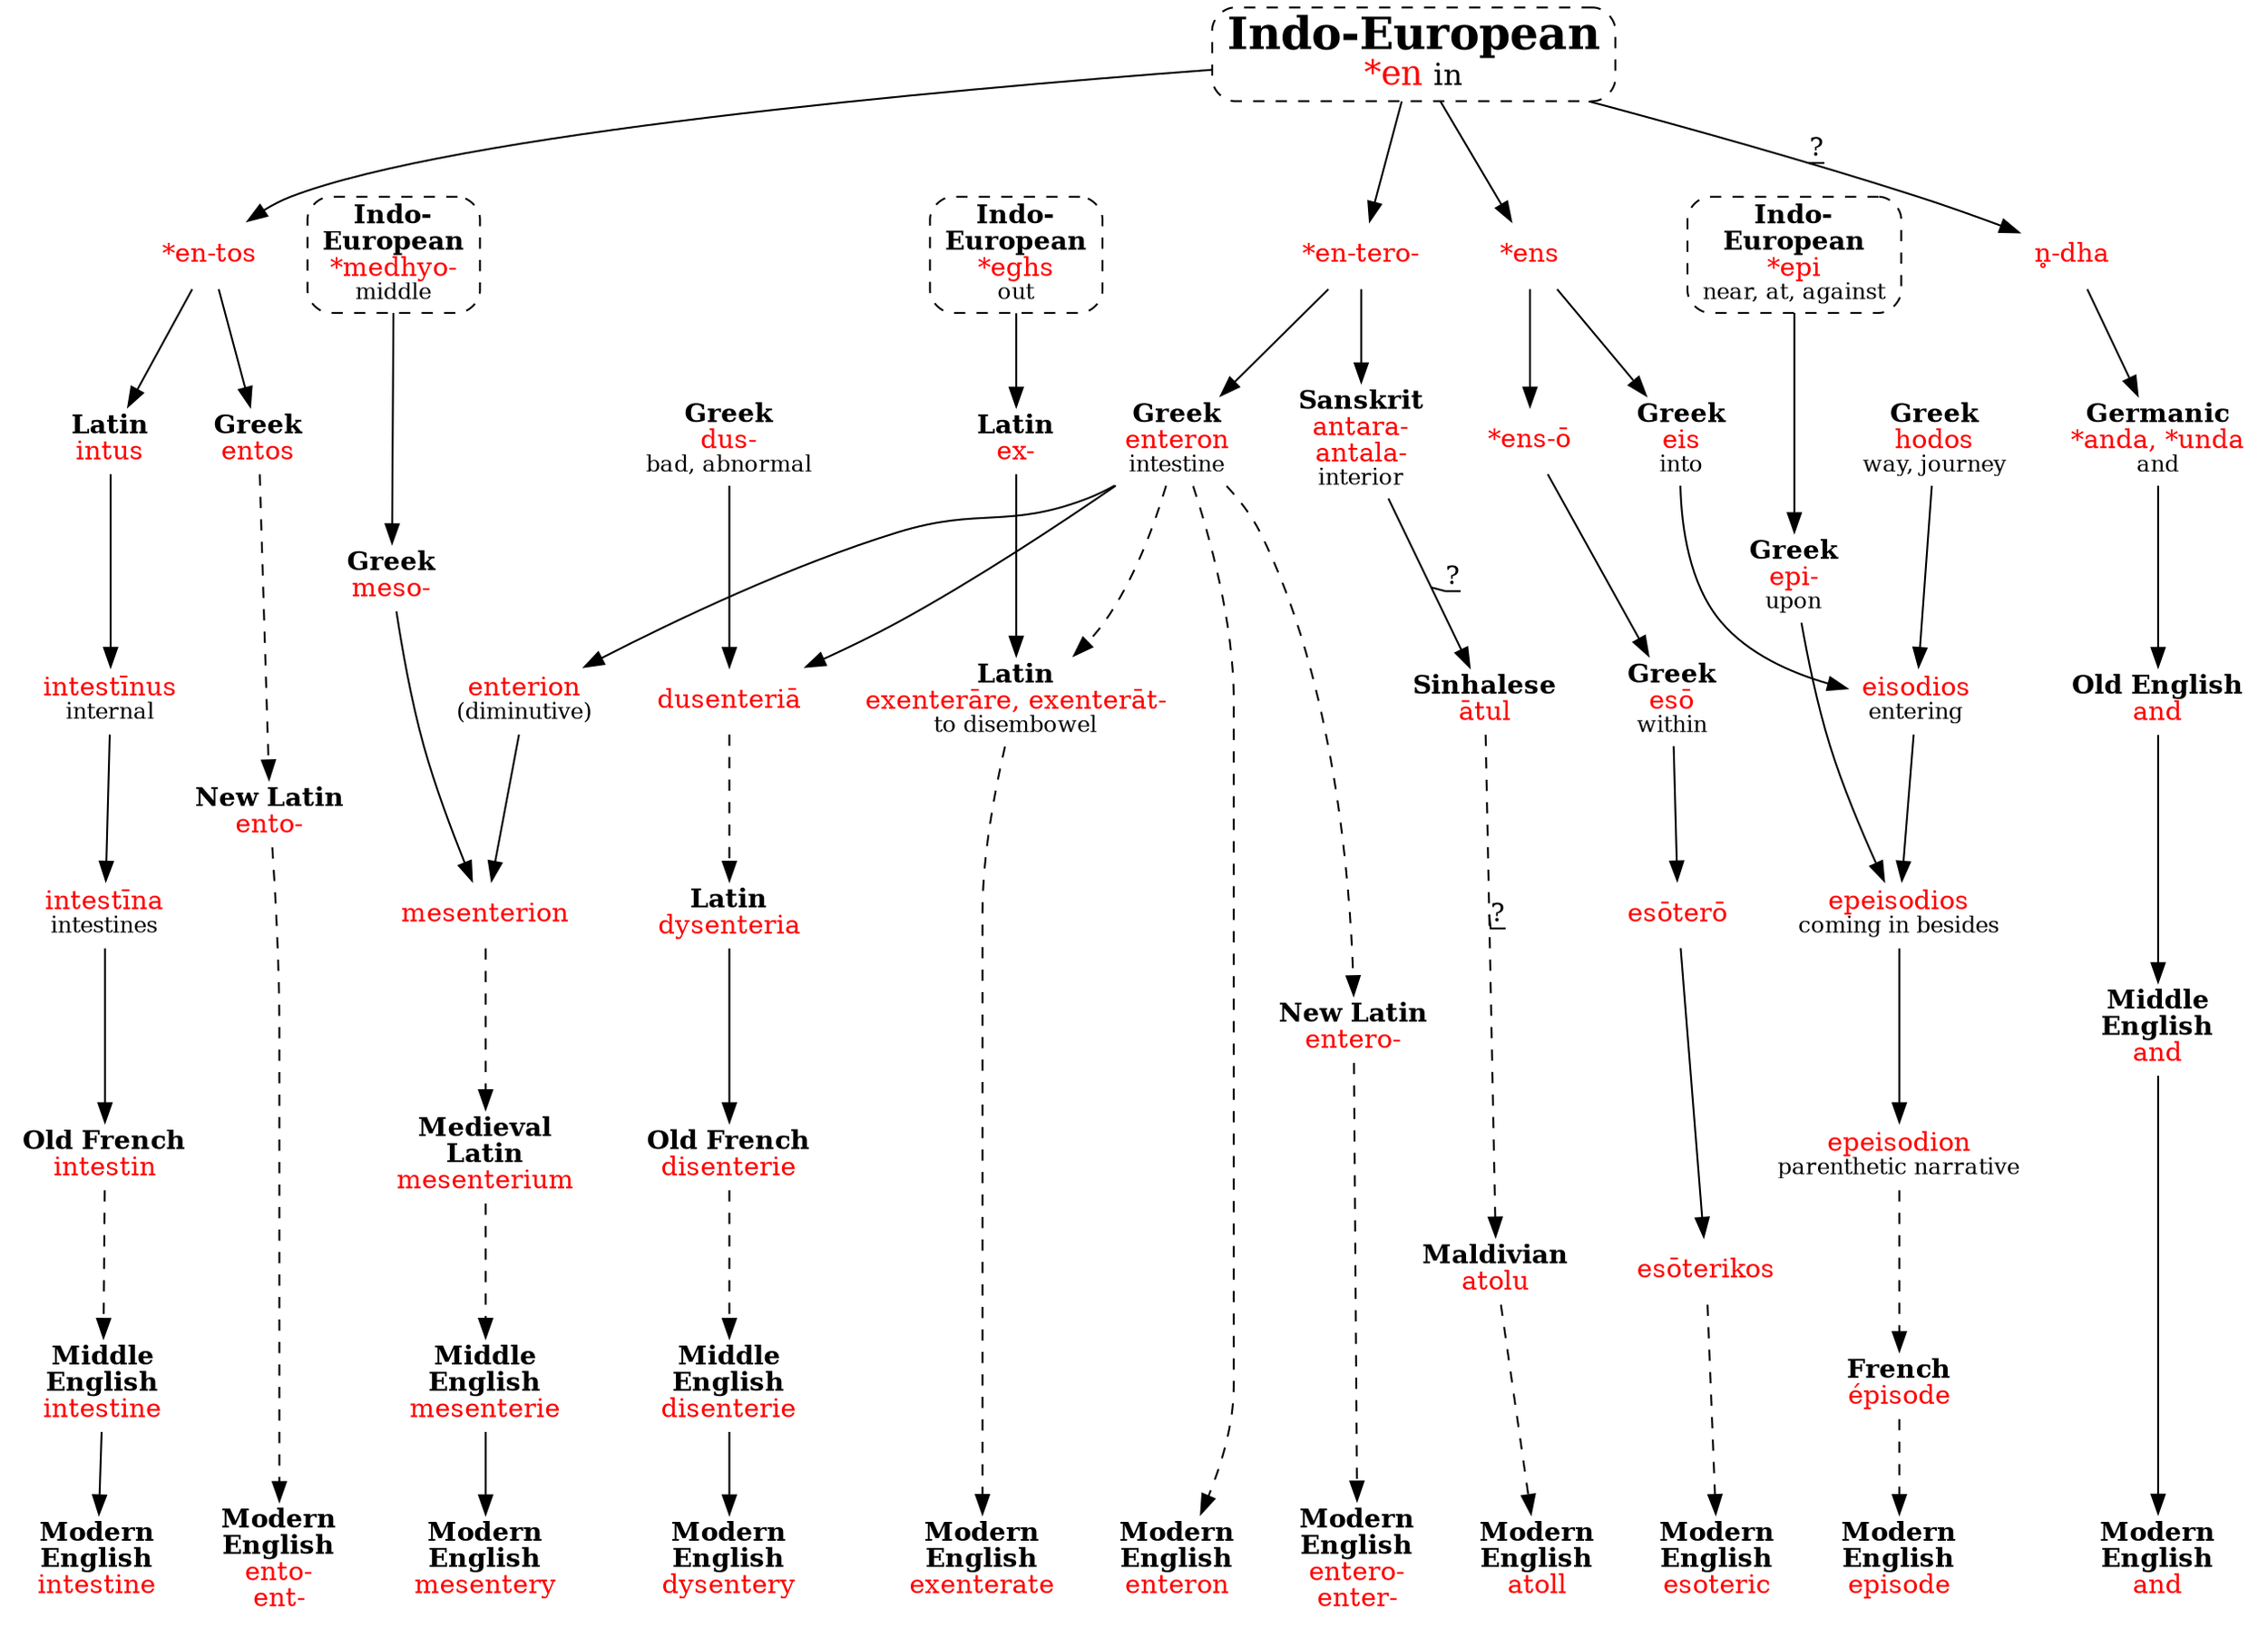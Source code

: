 strict digraph {
node [shape=none]

enIE [label=<<font point-size="24"><b>Indo-European</b></font><br/><font point-size="18" color="red">*en </font><font point-size="16">in</font>> shape=box style="dashed,rounded" URL="en-in0.svg" tooltip="Indo-European \"en\" in"]

entosIE [label=<<font color="red">*en-tos</font>>]
enteroIE [label=<<font color="red">*en-tero-</font>>]
ensIE [label=<<font color="red">*ens</font>>]
ensoIE [label=<<font color="red">*ens-ō</font>>]
enIE -> { entosIE enteroIE ensIE }
ensIE -> ensoIE 

// intestine
intusL [label=<<b>Latin</b><br/><font color="red">intus</font>>]
intestinusL [label=<<font color="red">intestīnus</font><br/><font point-size="12">internal</font>>]
intestinaL [label=<<font color="red">intestīna</font><br/><font point-size="12">intestines</font>>]
intestinOF [label=<<b>Old French</b><br/><font color="red">intestin</font>>]
intestineME [label=<<b>Middle<br/>English</b><br/><font color="red">intestine</font>>]
intestine [label=<<b>Modern<br/>English</b><br/><font color="red">intestine</font>>]
entosIE -> intusL -> intestinusL -> intestinaL -> intestinOF
intestinOF -> intestineME [style=dashed]
intestineME -> intestine

// ento-
entosG [label=<<b>Greek</b><br/><font color="red">entos</font>>]
entoNL [label=<<b>New Latin</b><br/><font color="red">ento-</font>>]
ento [label=<<b>Modern<br/>English</b><br/><font color="red">ento-<br/>ent-</font>>]
entosIE -> entosG
entosG -> entoNL -> ento [style=dashed]

// entero-, enteron
enteronG [label=<<b>Greek</b><br/><font color="red">enteron</font><br/><font point-size="12">intestine</font>>]
enteroNL [label=<<b>New Latin</b><br/><font color="red">entero-</font>>]
entero [label=<<b>Modern<br/>English</b><br/><font color="red">entero-<br/>enter-</font>>]
enteroIE -> enteronG
enteronG -> enteroNL -> entero [style=dashed]
enteron [label=<<b>Modern<br/>English</b><br/><font color="red">enteron</font>>]
enteronG -> enteron [style=dashed]

// dysentery
dusG [label=<<b>Greek</b><br/><font color="red">dus-</font><br/><font point-size="12">bad, abnormal</font>>]
dusenteriaG [label=<<font color="red">dusenteriā</font>>]
dysenteriaL [label=<<b>Latin</b><br/><font color="red">dysenteria</font>>]
disenterieOF [label=<<b>Old French</b><br/><font color="red">disenterie</font>>]
disenterieME [label=<<b>Middle<br/>English</b><br/><font color="red">disenterie</font>>]
dysentery [label=<<b>Modern<br/>English</b><br/><font color="red">dysentery</font>>]
{ dusG enteronG } -> dusenteriaG
dusenteriaG -> dysenteriaL [style=dashed]
dysenteriaL -> disenterieOF
disenterieOF -> disenterieME [style=dashed]
disenterieME -> dysentery

// exenterate
eghsIE [label=<<b>Indo-<br/>European</b><br/><font color="red">*eghs</font><br/><font point-size="12">out</font>> shape=box style="dashed,rounded" URL="eghs-out.svg"]
exL [label=<<b>Latin</b><br/><font color="red">ex-</font>>]
exenterareL [label=<<b>Latin</b><br/><font color="red">exenterāre, exenterāt-</font><br/><font point-size="12">to disembowel</font>>]
exenterate [label=<<b>Modern<br/>English</b><br/><font color="red">exenterate</font>>]
eghsIE -> exL -> exenterareL
enteronG -> exenterareL -> exenterate [style=dashed]

// mesentery
medhyoIE [label=<<b>Indo-<br/>European</b><br/><font color="red">*medhyo-</font><br/><font point-size="12">middle</font>> shape=box style="dashed,rounded" URL="medhyo-middle.svg"]
mesoG [label=<<b>Greek</b><br/><font color="red">meso-</font>>]
enterionG [label=<<font color="red">enterion</font><br/><font point-size="12">(diminutive)</font>>]
mesenterionG [label=<<font color="red">mesenterion</font>>]
mesenteriumL [label=<<b>Medieval<br/>Latin</b><br/><font color="red">mesenterium</font>>]
mesenterieME [label=<<b>Middle<br/>English</b><br/><font color="red">mesenterie</font>>]
mesentery [label=<<b>Modern<br/>English</b><br/><font color="red">mesentery</font>>]
medhyoIE -> mesoG
enteronG -> enterionG
{ mesoG enterionG } -> mesenterionG
mesenterionG -> mesenteriumL -> mesenterieME [style=dashed]
mesenterieME -> mesentery

// atoll
antaraS [label=<<b>Sanskrit</b><br/><font color="red">antara-<br/>antala-</font><br/><font point-size="12">interior</font>>]
atulSin [label=<<b>Sinhalese</b><br/><font color="red">ātul</font>>]
atoluM [label=<<b>Maldivian</b><br/><font color="red">atolu</font>>]
atoll [label=<<b>Modern<br/>English</b><br/><font color="red">atoll</font>>]
enteroIE -> antaraS
antaraS -> atulSin [label="?" decorate=true]
atulSin -> atoluM [style=dashed label="?" decorate=true]
atoluM -> atoll [style=dashed]

// episode
eisG [label=<<b>Greek</b><br/><font color="red">eis</font><br/><font point-size="12">into</font>>]
hodosG [label=<<b>Greek</b><br/><font color="red">hodos</font><br/><font point-size="12">way, journey</font>>]
epiIE [label=<<b>Indo-<br/>European</b><br/><font color="red">*epi</font><br/><font point-size="12">near, at, against</font>> shape=box style="dashed,rounded" URL="epi-near.svg"]
epiG [label=<<b>Greek</b><br/><font color="red">epi-</font><br/><font point-size="12">upon</font>>]
eisodiosG [label=<<font color="red">eisodios</font><br/><font point-size="12">entering</font>>]
epeisodiosG [label=<<font color="red">epeisodios</font><br/><font point-size="12">coming in besides</font>>]
epeisodionG [label=<<font color="red">epeisodion</font><br/><font point-size="12">parenthetic narrative</font>>]
episodeF [label=<<b>French</b><br/><font color="red">épisode</font>>]
episode [label=<<b>Modern<br/>English</b><br/><font color="red">episode</font>>]
ensIE -> eisG
{ eisG hodosG } -> eisodiosG
epiIE -> epiG
{ epiG eisodiosG } -> epeisodiosG -> epeisodionG
epeisodionG -> episodeF -> episode [style=dashed]

// esoteric
esoG [label=<<b>Greek</b><br/><font color="red">esō</font><br/><font point-size="12">within</font>>]
esoteroG [label=<<font color="red">esōterō</font>>]
esoterikosG [label=<<font color="red">esōterikos</font>>]
esoteric [label=<<b>Modern<br/>English</b><br/><font color="red">esoteric</font>>]
ensoIE -> esoG -> esoteroG -> esoterikosG
esoterikosG -> esoteric [style=dashed]

// and
ndhaIE [label=<<font color="red">n̥-dha</font>>]
andaGm [label=<<b>Germanic</b><br/><font color="red">*anda, *unda</font><br/><font point-size="12">and</font>>]
andOE [label=<<b>Old English</b><br/><font color="red">and</font>>]
andME [label=<<b>Middle<br/>English</b><br/><font color="red">and</font>>]
and [label=<<b>Modern<br/>English</b><br/><font color="red">and</font>>]
enIE -> ndhaIE [label="?" decorate=true]
ndhaIE -> andaGm -> andOE -> andME -> and

{ rank=sink intestine ento enteron entero dysentery exenterate mesentery atoll episode esoteric and }
{ rank=same medhyoIE eghsIE epiIE entosIE enteroIE ensIE ndhaIE }
}